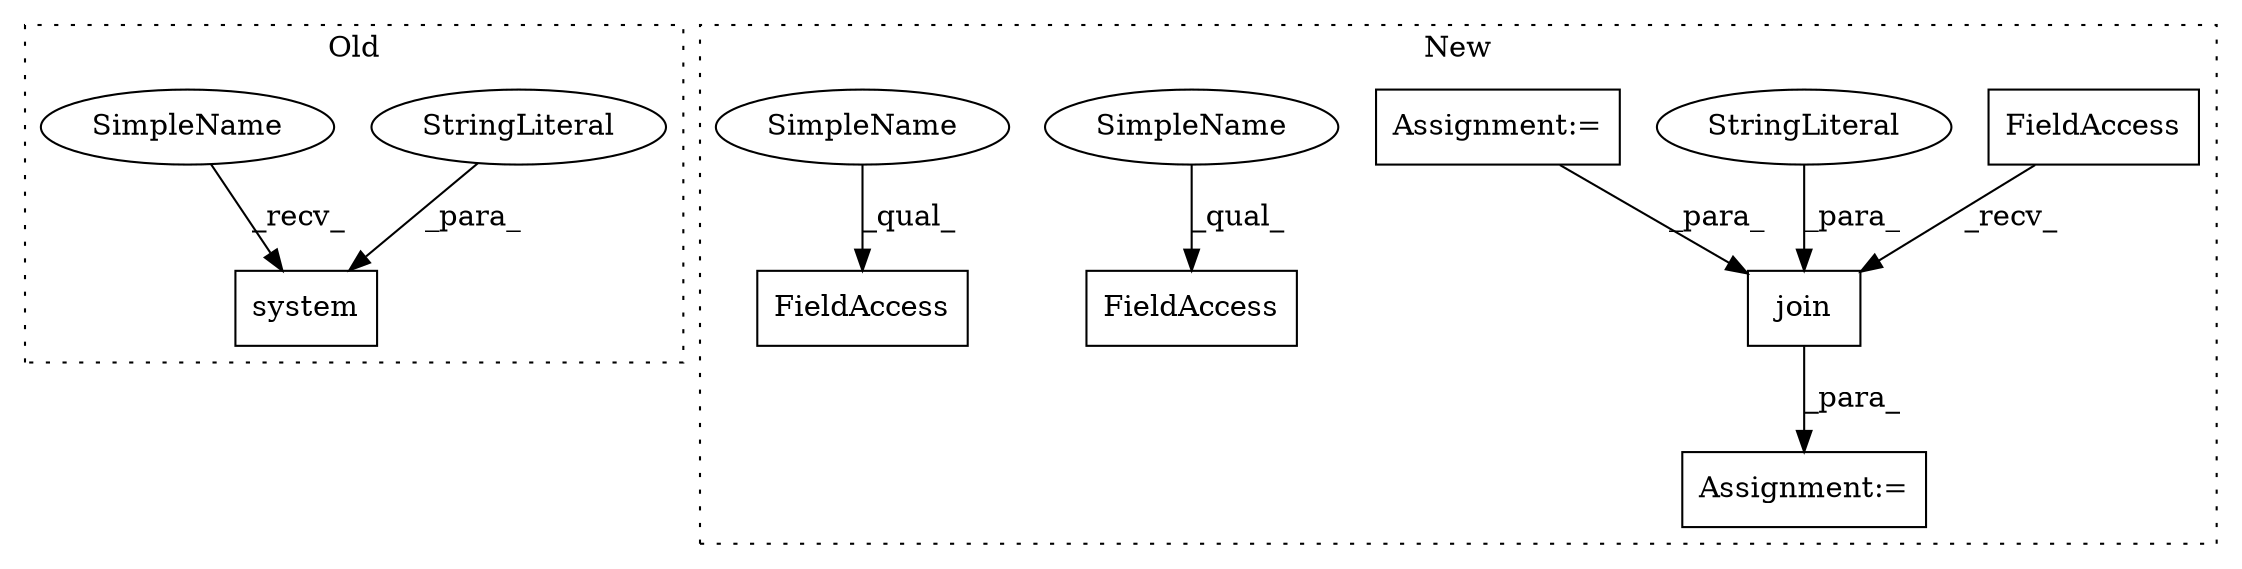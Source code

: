 digraph G {
subgraph cluster0 {
1 [label="system" a="32" s="288,427" l="7,1" shape="box"];
9 [label="StringLiteral" a="45" s="295" l="132" shape="ellipse"];
10 [label="SimpleName" a="42" s="285" l="2" shape="ellipse"];
label = "Old";
style="dotted";
}
subgraph cluster1 {
2 [label="join" a="32" s="407,432" l="5,1" shape="box"];
3 [label="FieldAccess" a="22" s="399" l="7" shape="box"];
4 [label="StringLiteral" a="45" s="421" l="11" shape="ellipse"];
5 [label="FieldAccess" a="22" s="1028" l="7" shape="box"];
6 [label="FieldAccess" a="22" s="452" l="7" shape="box"];
7 [label="Assignment:=" a="7" s="398" l="1" shape="box"];
8 [label="Assignment:=" a="7" s="333" l="1" shape="box"];
11 [label="SimpleName" a="42" s="452" l="2" shape="ellipse"];
12 [label="SimpleName" a="42" s="1028" l="2" shape="ellipse"];
label = "New";
style="dotted";
}
2 -> 7 [label="_para_"];
3 -> 2 [label="_recv_"];
4 -> 2 [label="_para_"];
8 -> 2 [label="_para_"];
9 -> 1 [label="_para_"];
10 -> 1 [label="_recv_"];
11 -> 6 [label="_qual_"];
12 -> 5 [label="_qual_"];
}